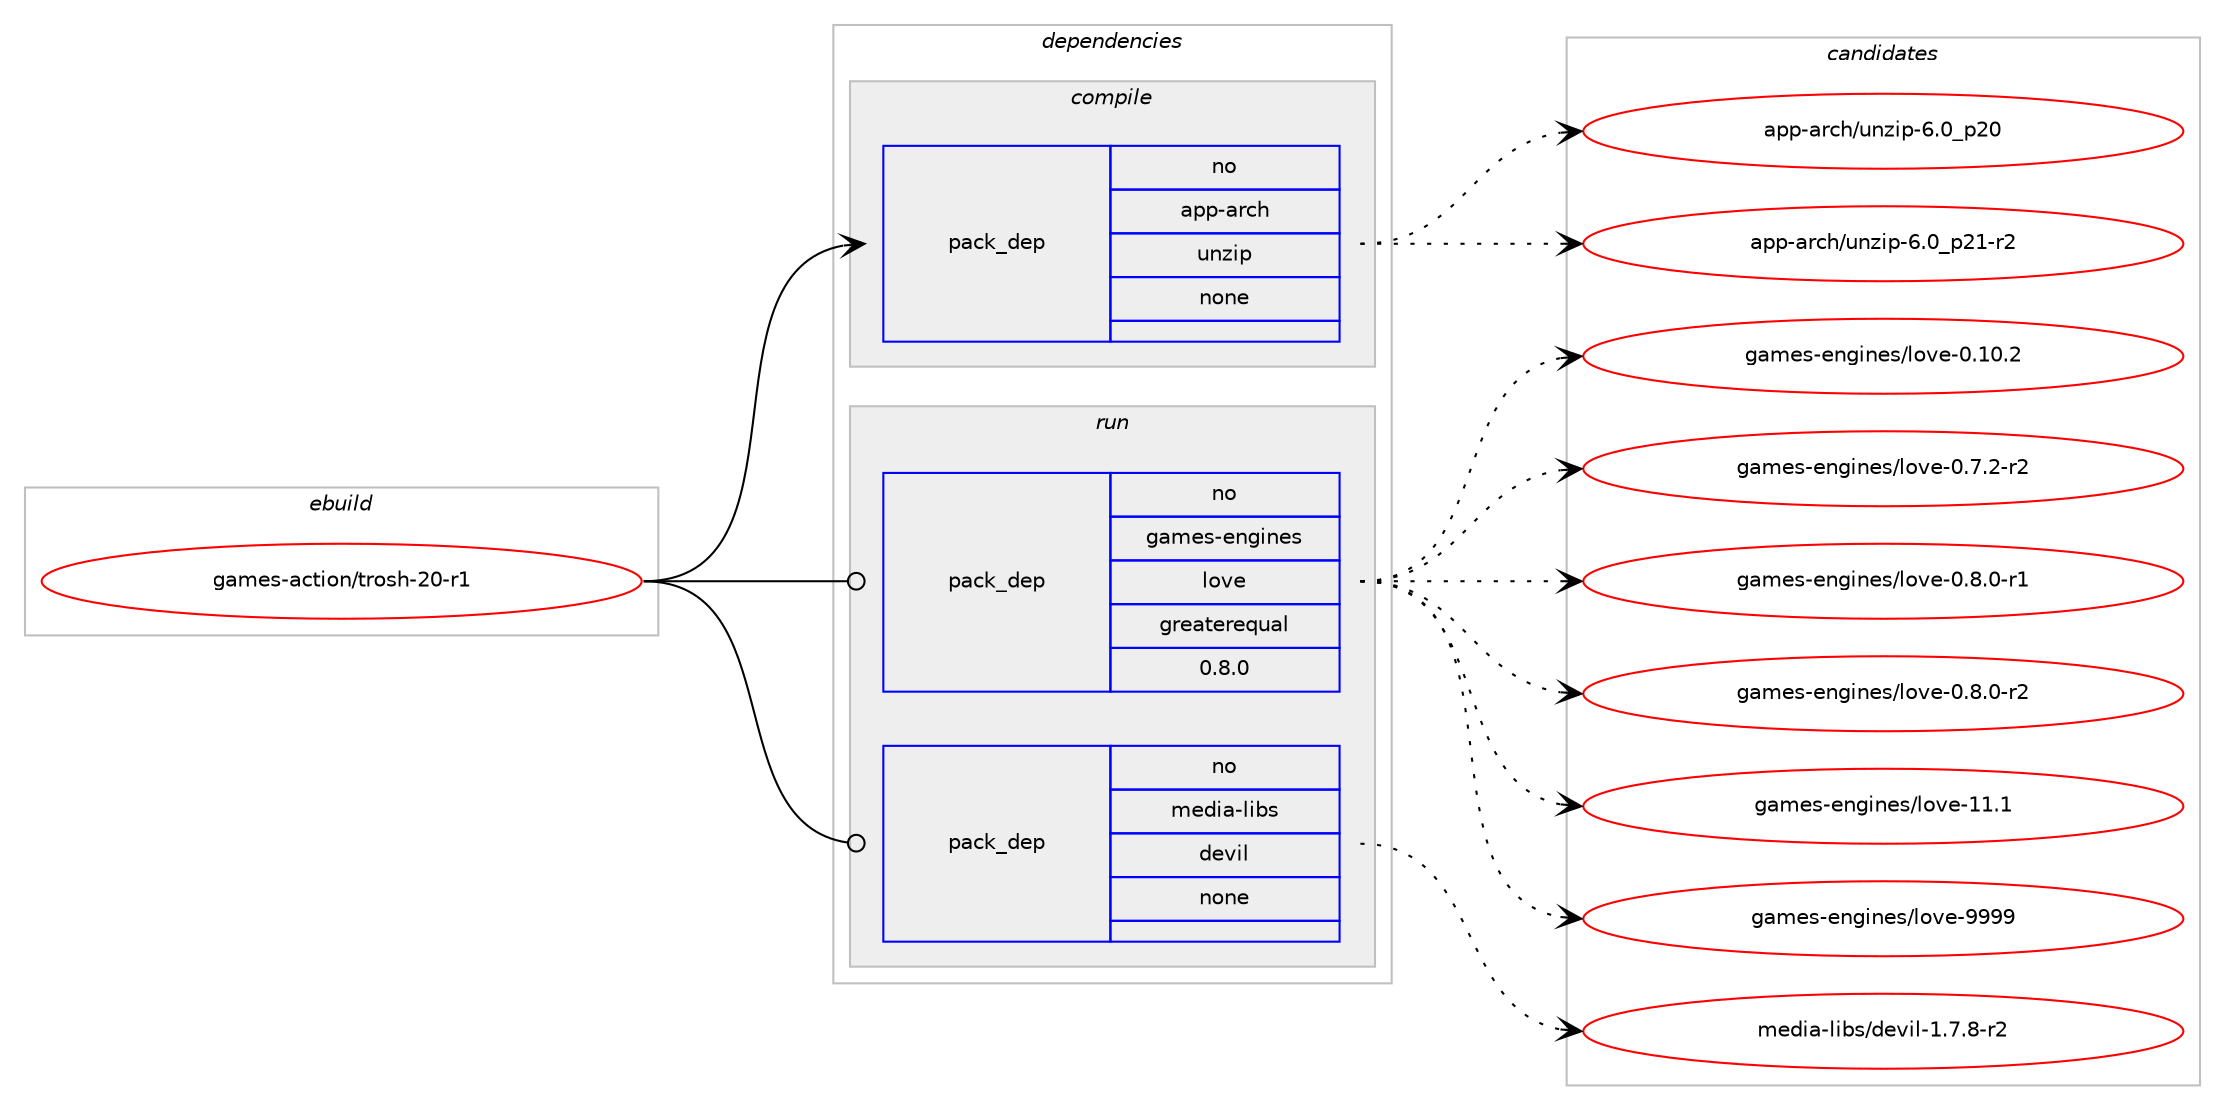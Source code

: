 digraph prolog {

# *************
# Graph options
# *************

newrank=true;
concentrate=true;
compound=true;
graph [rankdir=LR,fontname=Helvetica,fontsize=10,ranksep=1.5];#, ranksep=2.5, nodesep=0.2];
edge  [arrowhead=vee];
node  [fontname=Helvetica,fontsize=10];

# **********
# The ebuild
# **********

subgraph cluster_leftcol {
color=gray;
rank=same;
label=<<i>ebuild</i>>;
id [label="games-action/trosh-20-r1", color=red, width=4, href="../games-action/trosh-20-r1.svg"];
}

# ****************
# The dependencies
# ****************

subgraph cluster_midcol {
color=gray;
label=<<i>dependencies</i>>;
subgraph cluster_compile {
fillcolor="#eeeeee";
style=filled;
label=<<i>compile</i>>;
subgraph pack1104054 {
dependency1553922 [label=<<TABLE BORDER="0" CELLBORDER="1" CELLSPACING="0" CELLPADDING="4" WIDTH="220"><TR><TD ROWSPAN="6" CELLPADDING="30">pack_dep</TD></TR><TR><TD WIDTH="110">no</TD></TR><TR><TD>app-arch</TD></TR><TR><TD>unzip</TD></TR><TR><TD>none</TD></TR><TR><TD></TD></TR></TABLE>>, shape=none, color=blue];
}
id:e -> dependency1553922:w [weight=20,style="solid",arrowhead="vee"];
}
subgraph cluster_compileandrun {
fillcolor="#eeeeee";
style=filled;
label=<<i>compile and run</i>>;
}
subgraph cluster_run {
fillcolor="#eeeeee";
style=filled;
label=<<i>run</i>>;
subgraph pack1104055 {
dependency1553923 [label=<<TABLE BORDER="0" CELLBORDER="1" CELLSPACING="0" CELLPADDING="4" WIDTH="220"><TR><TD ROWSPAN="6" CELLPADDING="30">pack_dep</TD></TR><TR><TD WIDTH="110">no</TD></TR><TR><TD>games-engines</TD></TR><TR><TD>love</TD></TR><TR><TD>greaterequal</TD></TR><TR><TD>0.8.0</TD></TR></TABLE>>, shape=none, color=blue];
}
id:e -> dependency1553923:w [weight=20,style="solid",arrowhead="odot"];
subgraph pack1104056 {
dependency1553924 [label=<<TABLE BORDER="0" CELLBORDER="1" CELLSPACING="0" CELLPADDING="4" WIDTH="220"><TR><TD ROWSPAN="6" CELLPADDING="30">pack_dep</TD></TR><TR><TD WIDTH="110">no</TD></TR><TR><TD>media-libs</TD></TR><TR><TD>devil</TD></TR><TR><TD>none</TD></TR><TR><TD></TD></TR></TABLE>>, shape=none, color=blue];
}
id:e -> dependency1553924:w [weight=20,style="solid",arrowhead="odot"];
}
}

# **************
# The candidates
# **************

subgraph cluster_choices {
rank=same;
color=gray;
label=<<i>candidates</i>>;

subgraph choice1104054 {
color=black;
nodesep=1;
choice971121124597114991044711711012210511245544648951125048 [label="app-arch/unzip-6.0_p20", color=red, width=4,href="../app-arch/unzip-6.0_p20.svg"];
choice9711211245971149910447117110122105112455446489511250494511450 [label="app-arch/unzip-6.0_p21-r2", color=red, width=4,href="../app-arch/unzip-6.0_p21-r2.svg"];
dependency1553922:e -> choice971121124597114991044711711012210511245544648951125048:w [style=dotted,weight="100"];
dependency1553922:e -> choice9711211245971149910447117110122105112455446489511250494511450:w [style=dotted,weight="100"];
}
subgraph choice1104055 {
color=black;
nodesep=1;
choice10397109101115451011101031051101011154710811111810145484649484650 [label="games-engines/love-0.10.2", color=red, width=4,href="../games-engines/love-0.10.2.svg"];
choice1039710910111545101110103105110101115471081111181014548465546504511450 [label="games-engines/love-0.7.2-r2", color=red, width=4,href="../games-engines/love-0.7.2-r2.svg"];
choice1039710910111545101110103105110101115471081111181014548465646484511449 [label="games-engines/love-0.8.0-r1", color=red, width=4,href="../games-engines/love-0.8.0-r1.svg"];
choice1039710910111545101110103105110101115471081111181014548465646484511450 [label="games-engines/love-0.8.0-r2", color=red, width=4,href="../games-engines/love-0.8.0-r2.svg"];
choice1039710910111545101110103105110101115471081111181014549494649 [label="games-engines/love-11.1", color=red, width=4,href="../games-engines/love-11.1.svg"];
choice1039710910111545101110103105110101115471081111181014557575757 [label="games-engines/love-9999", color=red, width=4,href="../games-engines/love-9999.svg"];
dependency1553923:e -> choice10397109101115451011101031051101011154710811111810145484649484650:w [style=dotted,weight="100"];
dependency1553923:e -> choice1039710910111545101110103105110101115471081111181014548465546504511450:w [style=dotted,weight="100"];
dependency1553923:e -> choice1039710910111545101110103105110101115471081111181014548465646484511449:w [style=dotted,weight="100"];
dependency1553923:e -> choice1039710910111545101110103105110101115471081111181014548465646484511450:w [style=dotted,weight="100"];
dependency1553923:e -> choice1039710910111545101110103105110101115471081111181014549494649:w [style=dotted,weight="100"];
dependency1553923:e -> choice1039710910111545101110103105110101115471081111181014557575757:w [style=dotted,weight="100"];
}
subgraph choice1104056 {
color=black;
nodesep=1;
choice109101100105974510810598115471001011181051084549465546564511450 [label="media-libs/devil-1.7.8-r2", color=red, width=4,href="../media-libs/devil-1.7.8-r2.svg"];
dependency1553924:e -> choice109101100105974510810598115471001011181051084549465546564511450:w [style=dotted,weight="100"];
}
}

}
